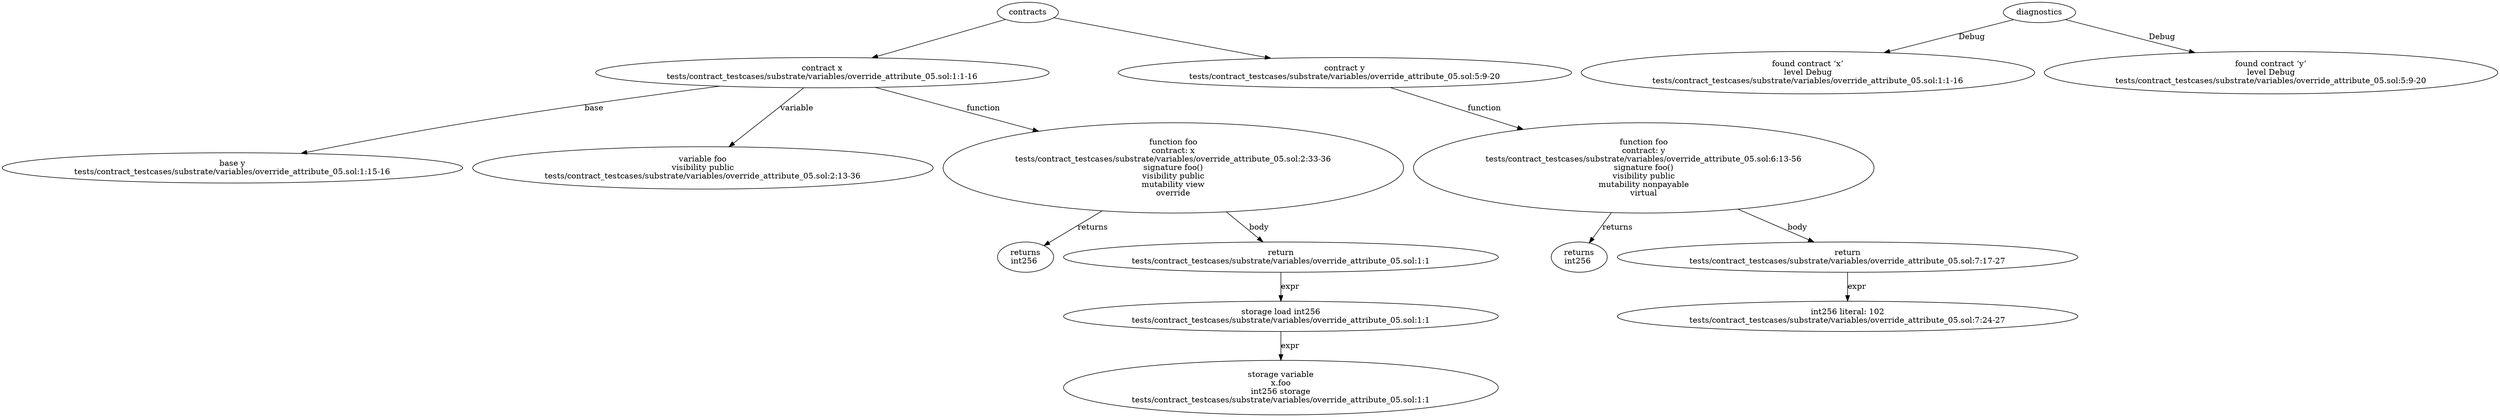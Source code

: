 strict digraph "tests/contract_testcases/substrate/variables/override_attribute_05.sol" {
	contract [label="contract x\ntests/contract_testcases/substrate/variables/override_attribute_05.sol:1:1-16"]
	base [label="base y\ntests/contract_testcases/substrate/variables/override_attribute_05.sol:1:15-16"]
	var [label="variable foo\nvisibility public\ntests/contract_testcases/substrate/variables/override_attribute_05.sol:2:13-36"]
	foo [label="function foo\ncontract: x\ntests/contract_testcases/substrate/variables/override_attribute_05.sol:2:33-36\nsignature foo()\nvisibility public\nmutability view\noverride"]
	returns [label="returns\nint256 "]
	return [label="return\ntests/contract_testcases/substrate/variables/override_attribute_05.sol:1:1"]
	storage_load [label="storage load int256\ntests/contract_testcases/substrate/variables/override_attribute_05.sol:1:1"]
	storage_var [label="storage variable\nx.foo\nint256 storage\ntests/contract_testcases/substrate/variables/override_attribute_05.sol:1:1"]
	contract_9 [label="contract y\ntests/contract_testcases/substrate/variables/override_attribute_05.sol:5:9-20"]
	foo_10 [label="function foo\ncontract: y\ntests/contract_testcases/substrate/variables/override_attribute_05.sol:6:13-56\nsignature foo()\nvisibility public\nmutability nonpayable\nvirtual"]
	returns_11 [label="returns\nint256 "]
	return_12 [label="return\ntests/contract_testcases/substrate/variables/override_attribute_05.sol:7:17-27"]
	number_literal [label="int256 literal: 102\ntests/contract_testcases/substrate/variables/override_attribute_05.sol:7:24-27"]
	diagnostic [label="found contract ‘x’\nlevel Debug\ntests/contract_testcases/substrate/variables/override_attribute_05.sol:1:1-16"]
	diagnostic_16 [label="found contract ‘y’\nlevel Debug\ntests/contract_testcases/substrate/variables/override_attribute_05.sol:5:9-20"]
	contracts -> contract
	contract -> base [label="base"]
	contract -> var [label="variable"]
	contract -> foo [label="function"]
	foo -> returns [label="returns"]
	foo -> return [label="body"]
	return -> storage_load [label="expr"]
	storage_load -> storage_var [label="expr"]
	contracts -> contract_9
	contract_9 -> foo_10 [label="function"]
	foo_10 -> returns_11 [label="returns"]
	foo_10 -> return_12 [label="body"]
	return_12 -> number_literal [label="expr"]
	diagnostics -> diagnostic [label="Debug"]
	diagnostics -> diagnostic_16 [label="Debug"]
}
